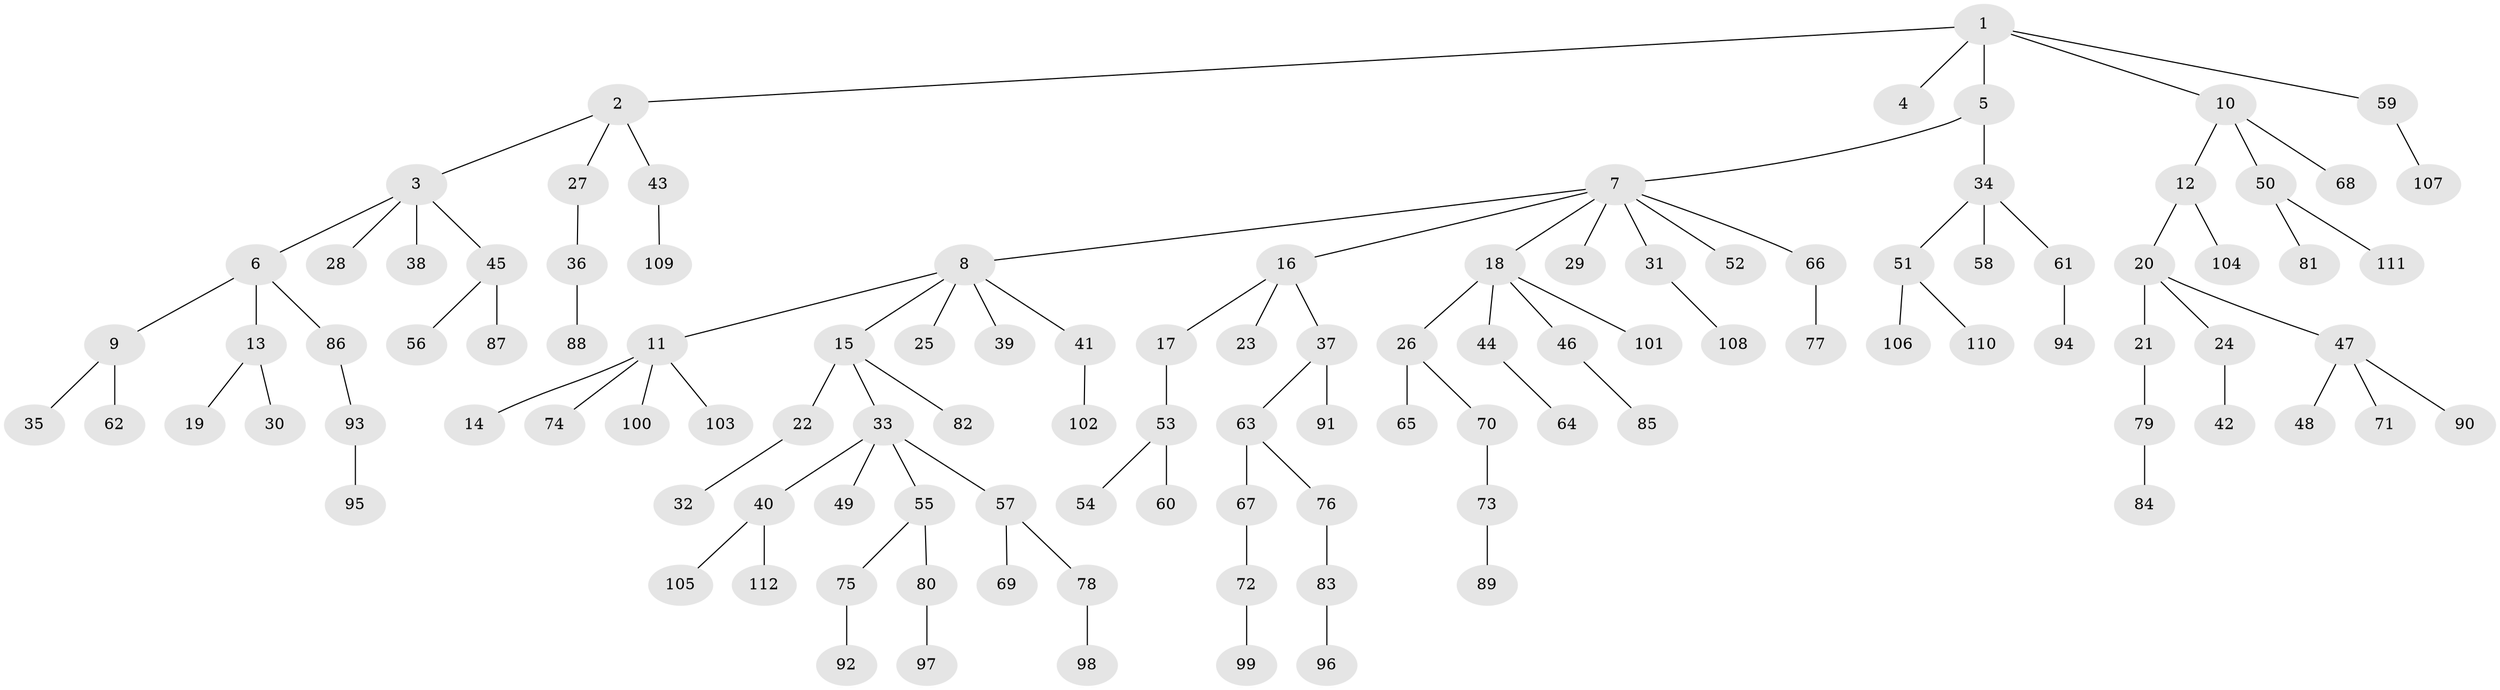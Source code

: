 // Generated by graph-tools (version 1.1) at 2025/36/03/09/25 02:36:45]
// undirected, 112 vertices, 111 edges
graph export_dot {
graph [start="1"]
  node [color=gray90,style=filled];
  1;
  2;
  3;
  4;
  5;
  6;
  7;
  8;
  9;
  10;
  11;
  12;
  13;
  14;
  15;
  16;
  17;
  18;
  19;
  20;
  21;
  22;
  23;
  24;
  25;
  26;
  27;
  28;
  29;
  30;
  31;
  32;
  33;
  34;
  35;
  36;
  37;
  38;
  39;
  40;
  41;
  42;
  43;
  44;
  45;
  46;
  47;
  48;
  49;
  50;
  51;
  52;
  53;
  54;
  55;
  56;
  57;
  58;
  59;
  60;
  61;
  62;
  63;
  64;
  65;
  66;
  67;
  68;
  69;
  70;
  71;
  72;
  73;
  74;
  75;
  76;
  77;
  78;
  79;
  80;
  81;
  82;
  83;
  84;
  85;
  86;
  87;
  88;
  89;
  90;
  91;
  92;
  93;
  94;
  95;
  96;
  97;
  98;
  99;
  100;
  101;
  102;
  103;
  104;
  105;
  106;
  107;
  108;
  109;
  110;
  111;
  112;
  1 -- 2;
  1 -- 4;
  1 -- 5;
  1 -- 10;
  1 -- 59;
  2 -- 3;
  2 -- 27;
  2 -- 43;
  3 -- 6;
  3 -- 28;
  3 -- 38;
  3 -- 45;
  5 -- 7;
  5 -- 34;
  6 -- 9;
  6 -- 13;
  6 -- 86;
  7 -- 8;
  7 -- 16;
  7 -- 18;
  7 -- 29;
  7 -- 31;
  7 -- 52;
  7 -- 66;
  8 -- 11;
  8 -- 15;
  8 -- 25;
  8 -- 39;
  8 -- 41;
  9 -- 35;
  9 -- 62;
  10 -- 12;
  10 -- 50;
  10 -- 68;
  11 -- 14;
  11 -- 74;
  11 -- 100;
  11 -- 103;
  12 -- 20;
  12 -- 104;
  13 -- 19;
  13 -- 30;
  15 -- 22;
  15 -- 33;
  15 -- 82;
  16 -- 17;
  16 -- 23;
  16 -- 37;
  17 -- 53;
  18 -- 26;
  18 -- 44;
  18 -- 46;
  18 -- 101;
  20 -- 21;
  20 -- 24;
  20 -- 47;
  21 -- 79;
  22 -- 32;
  24 -- 42;
  26 -- 65;
  26 -- 70;
  27 -- 36;
  31 -- 108;
  33 -- 40;
  33 -- 49;
  33 -- 55;
  33 -- 57;
  34 -- 51;
  34 -- 58;
  34 -- 61;
  36 -- 88;
  37 -- 63;
  37 -- 91;
  40 -- 105;
  40 -- 112;
  41 -- 102;
  43 -- 109;
  44 -- 64;
  45 -- 56;
  45 -- 87;
  46 -- 85;
  47 -- 48;
  47 -- 71;
  47 -- 90;
  50 -- 81;
  50 -- 111;
  51 -- 106;
  51 -- 110;
  53 -- 54;
  53 -- 60;
  55 -- 75;
  55 -- 80;
  57 -- 69;
  57 -- 78;
  59 -- 107;
  61 -- 94;
  63 -- 67;
  63 -- 76;
  66 -- 77;
  67 -- 72;
  70 -- 73;
  72 -- 99;
  73 -- 89;
  75 -- 92;
  76 -- 83;
  78 -- 98;
  79 -- 84;
  80 -- 97;
  83 -- 96;
  86 -- 93;
  93 -- 95;
}

